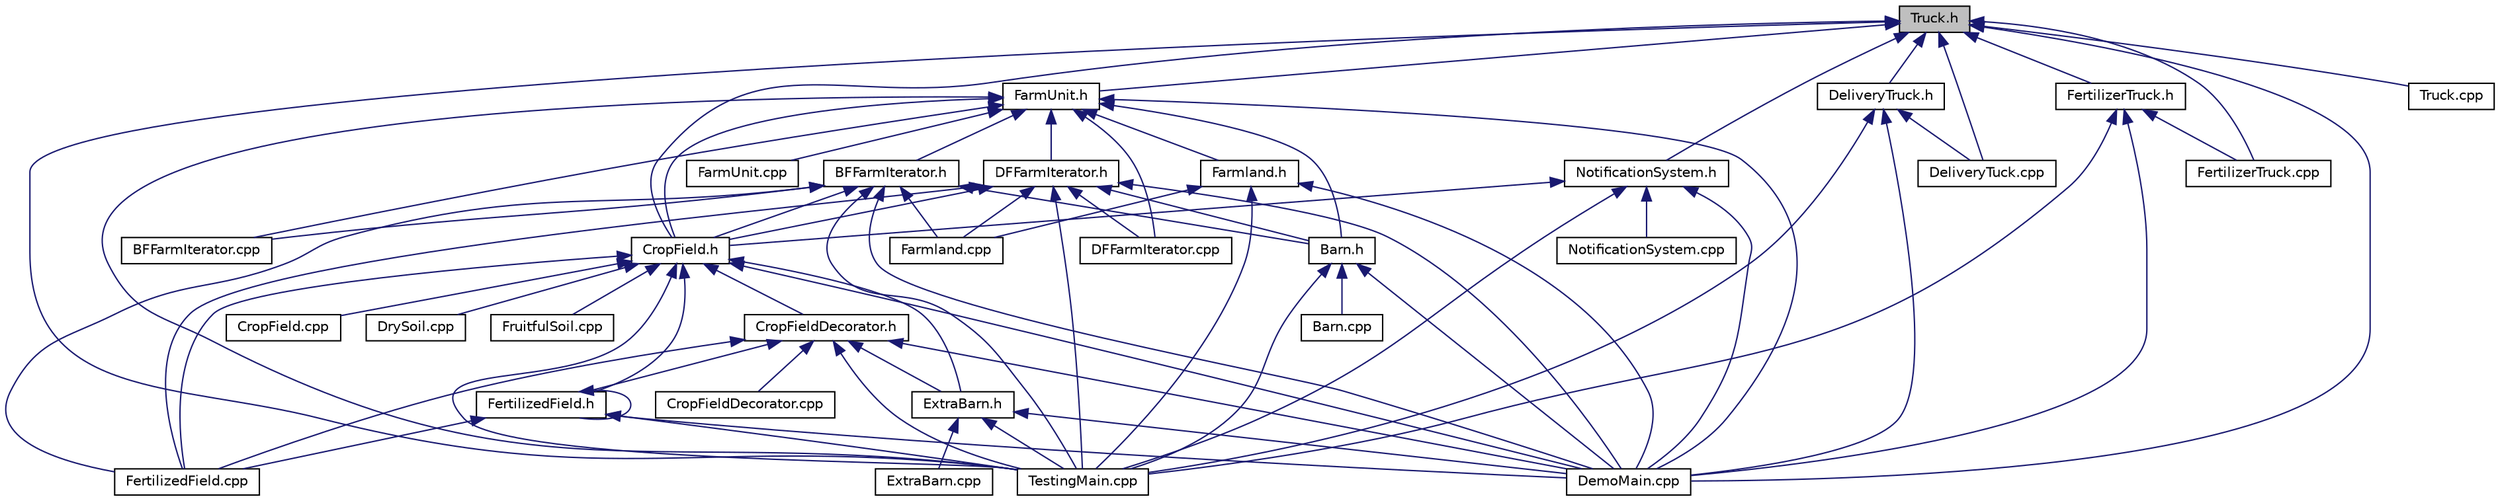 digraph "Truck.h"
{
 // LATEX_PDF_SIZE
  edge [fontname="Helvetica",fontsize="10",labelfontname="Helvetica",labelfontsize="10"];
  node [fontname="Helvetica",fontsize="10",shape=record];
  Node1 [label="Truck.h",height=0.2,width=0.4,color="black", fillcolor="grey75", style="filled", fontcolor="black",tooltip=" "];
  Node1 -> Node2 [dir="back",color="midnightblue",fontsize="10",style="solid"];
  Node2 [label="CropField.h",height=0.2,width=0.4,color="black", fillcolor="white", style="filled",URL="$CropField_8h.html",tooltip=" "];
  Node2 -> Node3 [dir="back",color="midnightblue",fontsize="10",style="solid"];
  Node3 [label="CropField.cpp",height=0.2,width=0.4,color="black", fillcolor="white", style="filled",URL="$CropField_8cpp.html",tooltip=" "];
  Node2 -> Node4 [dir="back",color="midnightblue",fontsize="10",style="solid"];
  Node4 [label="CropFieldDecorator.h",height=0.2,width=0.4,color="black", fillcolor="white", style="filled",URL="$CropFieldDecorator_8h.html",tooltip=" "];
  Node4 -> Node5 [dir="back",color="midnightblue",fontsize="10",style="solid"];
  Node5 [label="CropFieldDecorator.cpp",height=0.2,width=0.4,color="black", fillcolor="white", style="filled",URL="$CropFieldDecorator_8cpp.html",tooltip=" "];
  Node4 -> Node6 [dir="back",color="midnightblue",fontsize="10",style="solid"];
  Node6 [label="DemoMain.cpp",height=0.2,width=0.4,color="black", fillcolor="white", style="filled",URL="$DemoMain_8cpp.html",tooltip=" "];
  Node4 -> Node7 [dir="back",color="midnightblue",fontsize="10",style="solid"];
  Node7 [label="ExtraBarn.h",height=0.2,width=0.4,color="black", fillcolor="white", style="filled",URL="$ExtraBarn_8h.html",tooltip=" "];
  Node7 -> Node6 [dir="back",color="midnightblue",fontsize="10",style="solid"];
  Node7 -> Node8 [dir="back",color="midnightblue",fontsize="10",style="solid"];
  Node8 [label="ExtraBarn.cpp",height=0.2,width=0.4,color="black", fillcolor="white", style="filled",URL="$ExtraBarn_8cpp.html",tooltip=" "];
  Node7 -> Node9 [dir="back",color="midnightblue",fontsize="10",style="solid"];
  Node9 [label="TestingMain.cpp",height=0.2,width=0.4,color="black", fillcolor="white", style="filled",URL="$TestingMain_8cpp.html",tooltip=" "];
  Node4 -> Node10 [dir="back",color="midnightblue",fontsize="10",style="solid"];
  Node10 [label="FertilizedField.cpp",height=0.2,width=0.4,color="black", fillcolor="white", style="filled",URL="$FertilizedField_8cpp.html",tooltip=" "];
  Node4 -> Node11 [dir="back",color="midnightblue",fontsize="10",style="solid"];
  Node11 [label="FertilizedField.h",height=0.2,width=0.4,color="black", fillcolor="white", style="filled",URL="$FertilizedField_8h.html",tooltip=" "];
  Node11 -> Node6 [dir="back",color="midnightblue",fontsize="10",style="solid"];
  Node11 -> Node10 [dir="back",color="midnightblue",fontsize="10",style="solid"];
  Node11 -> Node11 [dir="back",color="midnightblue",fontsize="10",style="solid"];
  Node11 -> Node9 [dir="back",color="midnightblue",fontsize="10",style="solid"];
  Node4 -> Node9 [dir="back",color="midnightblue",fontsize="10",style="solid"];
  Node2 -> Node6 [dir="back",color="midnightblue",fontsize="10",style="solid"];
  Node2 -> Node12 [dir="back",color="midnightblue",fontsize="10",style="solid"];
  Node12 [label="DrySoil.cpp",height=0.2,width=0.4,color="black", fillcolor="white", style="filled",URL="$DrySoil_8cpp.html",tooltip=" "];
  Node2 -> Node7 [dir="back",color="midnightblue",fontsize="10",style="solid"];
  Node2 -> Node10 [dir="back",color="midnightblue",fontsize="10",style="solid"];
  Node2 -> Node11 [dir="back",color="midnightblue",fontsize="10",style="solid"];
  Node2 -> Node13 [dir="back",color="midnightblue",fontsize="10",style="solid"];
  Node13 [label="FruitfulSoil.cpp",height=0.2,width=0.4,color="black", fillcolor="white", style="filled",URL="$FruitfulSoil_8cpp.html",tooltip=" "];
  Node2 -> Node9 [dir="back",color="midnightblue",fontsize="10",style="solid"];
  Node1 -> Node14 [dir="back",color="midnightblue",fontsize="10",style="solid"];
  Node14 [label="DeliveryTruck.h",height=0.2,width=0.4,color="black", fillcolor="white", style="filled",URL="$DeliveryTruck_8h.html",tooltip=" "];
  Node14 -> Node15 [dir="back",color="midnightblue",fontsize="10",style="solid"];
  Node15 [label="DeliveryTuck.cpp",height=0.2,width=0.4,color="black", fillcolor="white", style="filled",URL="$DeliveryTuck_8cpp.html",tooltip=" "];
  Node14 -> Node6 [dir="back",color="midnightblue",fontsize="10",style="solid"];
  Node14 -> Node9 [dir="back",color="midnightblue",fontsize="10",style="solid"];
  Node1 -> Node15 [dir="back",color="midnightblue",fontsize="10",style="solid"];
  Node1 -> Node6 [dir="back",color="midnightblue",fontsize="10",style="solid"];
  Node1 -> Node16 [dir="back",color="midnightblue",fontsize="10",style="solid"];
  Node16 [label="FarmUnit.h",height=0.2,width=0.4,color="black", fillcolor="white", style="filled",URL="$FarmUnit_8h.html",tooltip=" "];
  Node16 -> Node17 [dir="back",color="midnightblue",fontsize="10",style="solid"];
  Node17 [label="Barn.h",height=0.2,width=0.4,color="black", fillcolor="white", style="filled",URL="$Barn_8h.html",tooltip=" "];
  Node17 -> Node18 [dir="back",color="midnightblue",fontsize="10",style="solid"];
  Node18 [label="Barn.cpp",height=0.2,width=0.4,color="black", fillcolor="white", style="filled",URL="$Barn_8cpp.html",tooltip=" "];
  Node17 -> Node6 [dir="back",color="midnightblue",fontsize="10",style="solid"];
  Node17 -> Node9 [dir="back",color="midnightblue",fontsize="10",style="solid"];
  Node16 -> Node19 [dir="back",color="midnightblue",fontsize="10",style="solid"];
  Node19 [label="BFFarmIterator.cpp",height=0.2,width=0.4,color="black", fillcolor="white", style="filled",URL="$BFFarmIterator_8cpp.html",tooltip=" "];
  Node16 -> Node20 [dir="back",color="midnightblue",fontsize="10",style="solid"];
  Node20 [label="BFFarmIterator.h",height=0.2,width=0.4,color="black", fillcolor="white", style="filled",URL="$BFFarmIterator_8h.html",tooltip=" "];
  Node20 -> Node17 [dir="back",color="midnightblue",fontsize="10",style="solid"];
  Node20 -> Node19 [dir="back",color="midnightblue",fontsize="10",style="solid"];
  Node20 -> Node2 [dir="back",color="midnightblue",fontsize="10",style="solid"];
  Node20 -> Node6 [dir="back",color="midnightblue",fontsize="10",style="solid"];
  Node20 -> Node21 [dir="back",color="midnightblue",fontsize="10",style="solid"];
  Node21 [label="Farmland.cpp",height=0.2,width=0.4,color="black", fillcolor="white", style="filled",URL="$Farmland_8cpp.html",tooltip=" "];
  Node20 -> Node10 [dir="back",color="midnightblue",fontsize="10",style="solid"];
  Node20 -> Node9 [dir="back",color="midnightblue",fontsize="10",style="solid"];
  Node16 -> Node2 [dir="back",color="midnightblue",fontsize="10",style="solid"];
  Node16 -> Node6 [dir="back",color="midnightblue",fontsize="10",style="solid"];
  Node16 -> Node22 [dir="back",color="midnightblue",fontsize="10",style="solid"];
  Node22 [label="DFFarmIterator.cpp",height=0.2,width=0.4,color="black", fillcolor="white", style="filled",URL="$DFFarmIterator_8cpp.html",tooltip=" "];
  Node16 -> Node23 [dir="back",color="midnightblue",fontsize="10",style="solid"];
  Node23 [label="DFFarmIterator.h",height=0.2,width=0.4,color="black", fillcolor="white", style="filled",URL="$DFFarmIterator_8h.html",tooltip=" "];
  Node23 -> Node17 [dir="back",color="midnightblue",fontsize="10",style="solid"];
  Node23 -> Node2 [dir="back",color="midnightblue",fontsize="10",style="solid"];
  Node23 -> Node6 [dir="back",color="midnightblue",fontsize="10",style="solid"];
  Node23 -> Node22 [dir="back",color="midnightblue",fontsize="10",style="solid"];
  Node23 -> Node21 [dir="back",color="midnightblue",fontsize="10",style="solid"];
  Node23 -> Node10 [dir="back",color="midnightblue",fontsize="10",style="solid"];
  Node23 -> Node9 [dir="back",color="midnightblue",fontsize="10",style="solid"];
  Node16 -> Node24 [dir="back",color="midnightblue",fontsize="10",style="solid"];
  Node24 [label="Farmland.h",height=0.2,width=0.4,color="black", fillcolor="white", style="filled",URL="$Farmland_8h.html",tooltip=" "];
  Node24 -> Node6 [dir="back",color="midnightblue",fontsize="10",style="solid"];
  Node24 -> Node21 [dir="back",color="midnightblue",fontsize="10",style="solid"];
  Node24 -> Node9 [dir="back",color="midnightblue",fontsize="10",style="solid"];
  Node16 -> Node25 [dir="back",color="midnightblue",fontsize="10",style="solid"];
  Node25 [label="FarmUnit.cpp",height=0.2,width=0.4,color="black", fillcolor="white", style="filled",URL="$FarmUnit_8cpp.html",tooltip=" "];
  Node16 -> Node9 [dir="back",color="midnightblue",fontsize="10",style="solid"];
  Node1 -> Node26 [dir="back",color="midnightblue",fontsize="10",style="solid"];
  Node26 [label="FertilizerTruck.cpp",height=0.2,width=0.4,color="black", fillcolor="white", style="filled",URL="$FertilizerTruck_8cpp.html",tooltip=" "];
  Node1 -> Node27 [dir="back",color="midnightblue",fontsize="10",style="solid"];
  Node27 [label="FertilizerTruck.h",height=0.2,width=0.4,color="black", fillcolor="white", style="filled",URL="$FertilizerTruck_8h.html",tooltip=" "];
  Node27 -> Node6 [dir="back",color="midnightblue",fontsize="10",style="solid"];
  Node27 -> Node26 [dir="back",color="midnightblue",fontsize="10",style="solid"];
  Node27 -> Node9 [dir="back",color="midnightblue",fontsize="10",style="solid"];
  Node1 -> Node28 [dir="back",color="midnightblue",fontsize="10",style="solid"];
  Node28 [label="NotificationSystem.h",height=0.2,width=0.4,color="black", fillcolor="white", style="filled",URL="$NotificationSystem_8h.html",tooltip=" "];
  Node28 -> Node2 [dir="back",color="midnightblue",fontsize="10",style="solid"];
  Node28 -> Node6 [dir="back",color="midnightblue",fontsize="10",style="solid"];
  Node28 -> Node29 [dir="back",color="midnightblue",fontsize="10",style="solid"];
  Node29 [label="NotificationSystem.cpp",height=0.2,width=0.4,color="black", fillcolor="white", style="filled",URL="$NotificationSystem_8cpp.html",tooltip=" "];
  Node28 -> Node9 [dir="back",color="midnightblue",fontsize="10",style="solid"];
  Node1 -> Node9 [dir="back",color="midnightblue",fontsize="10",style="solid"];
  Node1 -> Node30 [dir="back",color="midnightblue",fontsize="10",style="solid"];
  Node30 [label="Truck.cpp",height=0.2,width=0.4,color="black", fillcolor="white", style="filled",URL="$Truck_8cpp.html",tooltip=" "];
}
